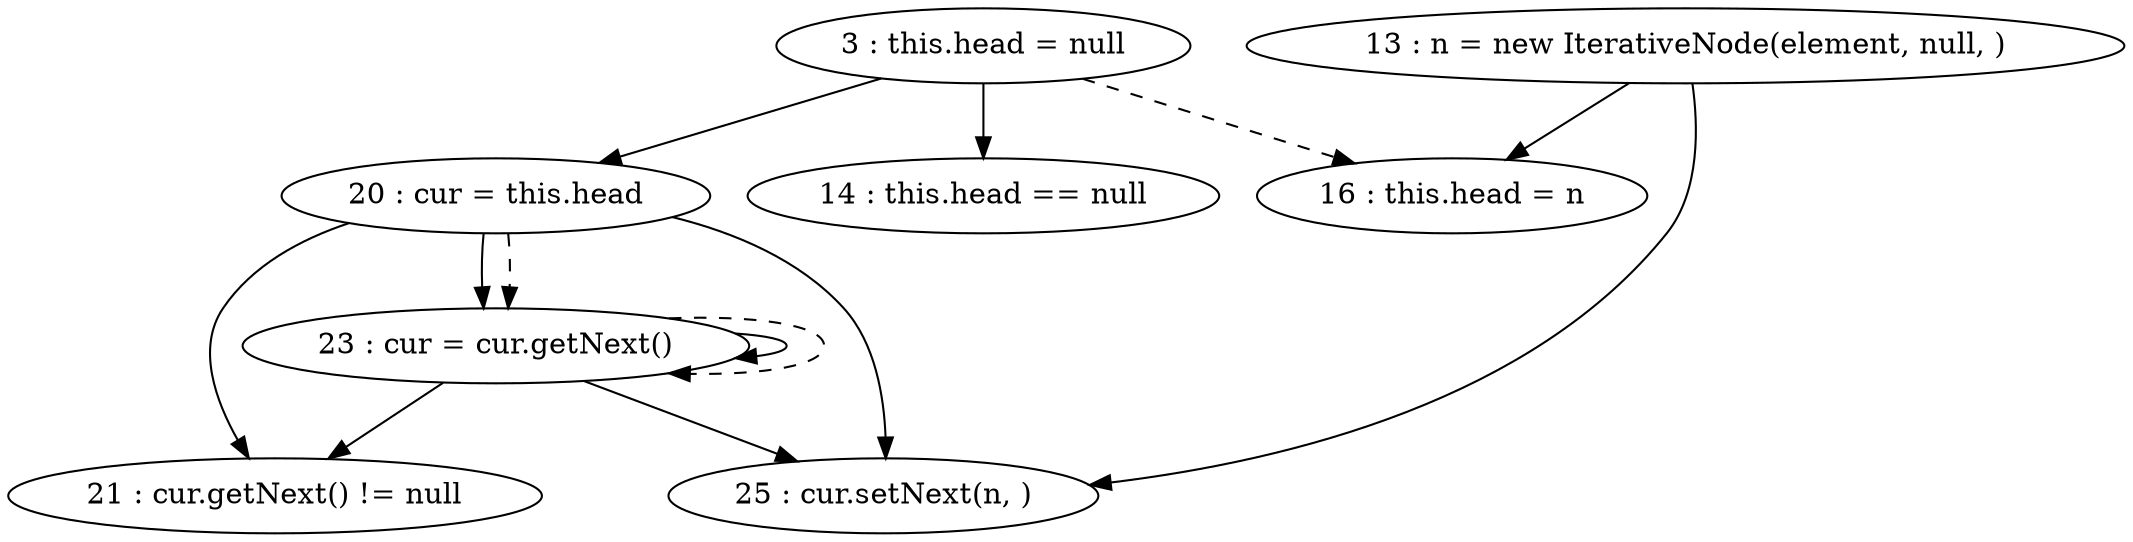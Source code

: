 digraph G {
"3 : this.head = null"
"3 : this.head = null" -> "20 : cur = this.head"
"3 : this.head = null" -> "14 : this.head == null"
"3 : this.head = null" -> "16 : this.head = n" [style=dashed]
"13 : n = new IterativeNode(element, null, )"
"13 : n = new IterativeNode(element, null, )" -> "25 : cur.setNext(n, )"
"13 : n = new IterativeNode(element, null, )" -> "16 : this.head = n"
"14 : this.head == null"
"16 : this.head = n"
"20 : cur = this.head"
"20 : cur = this.head" -> "25 : cur.setNext(n, )"
"20 : cur = this.head" -> "23 : cur = cur.getNext()"
"20 : cur = this.head" -> "21 : cur.getNext() != null"
"20 : cur = this.head" -> "23 : cur = cur.getNext()" [style=dashed]
"21 : cur.getNext() != null"
"23 : cur = cur.getNext()"
"23 : cur = cur.getNext()" -> "25 : cur.setNext(n, )"
"23 : cur = cur.getNext()" -> "23 : cur = cur.getNext()"
"23 : cur = cur.getNext()" -> "21 : cur.getNext() != null"
"23 : cur = cur.getNext()" -> "23 : cur = cur.getNext()" [style=dashed]
"21 : cur.getNext() != null"
"25 : cur.setNext(n, )"
}